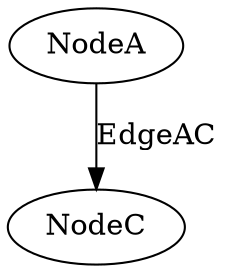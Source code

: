 digraph G2 {
    // Nodes
    uuid3 [label="NodeA"]; // Same label as uuid1 in graph1.dot
    uuid4 [label="NodeC"];
    
    // Edges
    uuid3 -> uuid4 [label="EdgeAC", provider="Provider2", ref="Ref2"];
}
